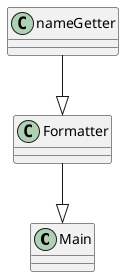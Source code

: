 @startuml
class Main
class nameGetter
class Formatter

nameGetter --|> Formatter
Formatter --|> Main
@enduml